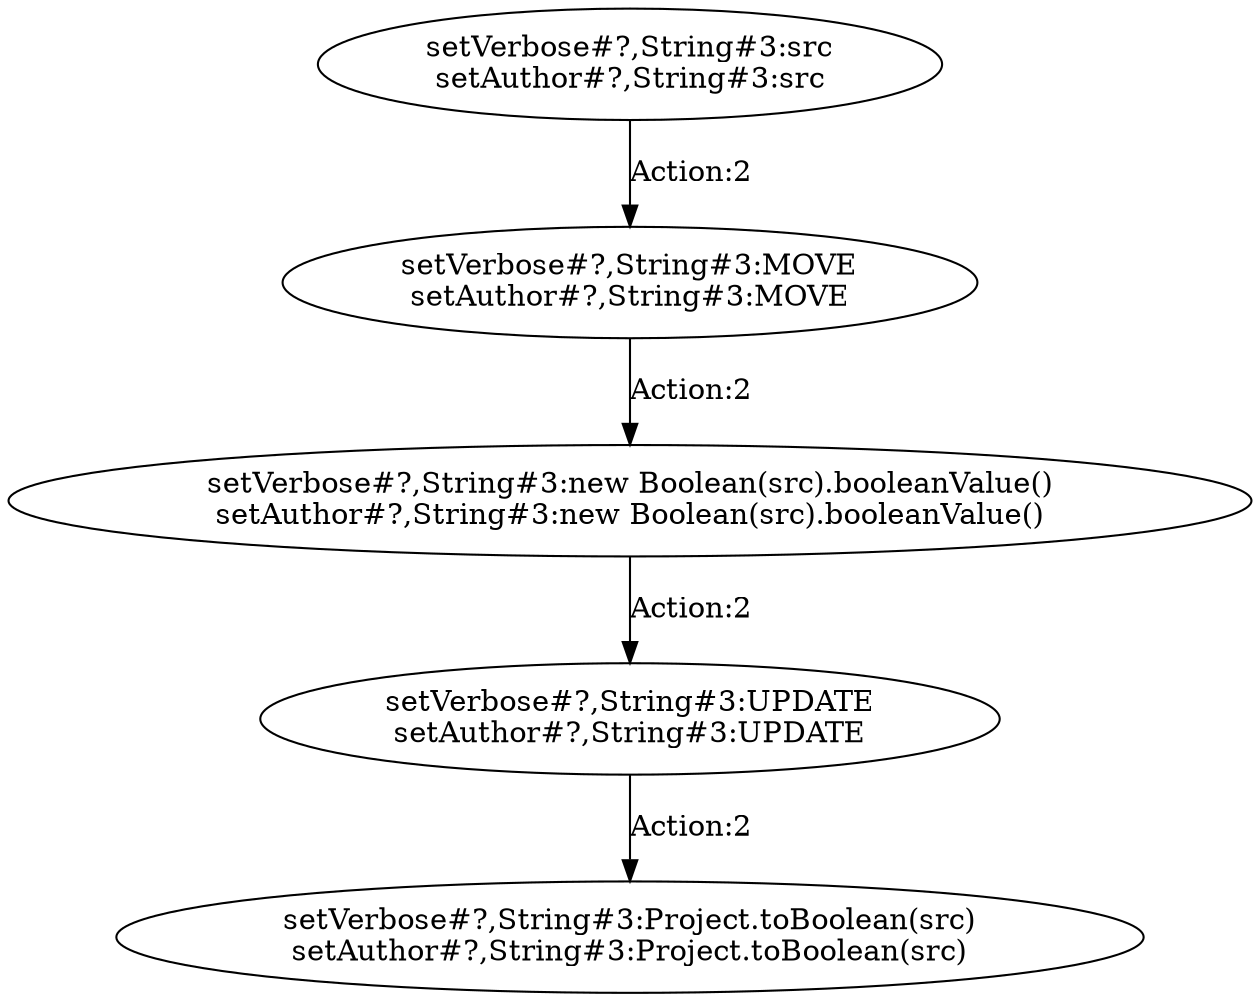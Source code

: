 digraph "Pattern" {
0 [label="setVerbose#?,String#3:UPDATE
setAuthor#?,String#3:UPDATE" shape=ellipse]
1 [label="setVerbose#?,String#3:new Boolean(src).booleanValue()
setAuthor#?,String#3:new Boolean(src).booleanValue()" shape=ellipse]
2 [label="setVerbose#?,String#3:MOVE
setAuthor#?,String#3:MOVE" shape=ellipse]
3 [label="setVerbose#?,String#3:src
setAuthor#?,String#3:src" shape=ellipse]
4 [label="setVerbose#?,String#3:Project.toBoolean(src)
setAuthor#?,String#3:Project.toBoolean(src)" shape=ellipse]
0 -> 4 [label="Action:2"];
1 -> 0 [label="Action:2"];
2 -> 1 [label="Action:2"];
3 -> 2 [label="Action:2"];
}